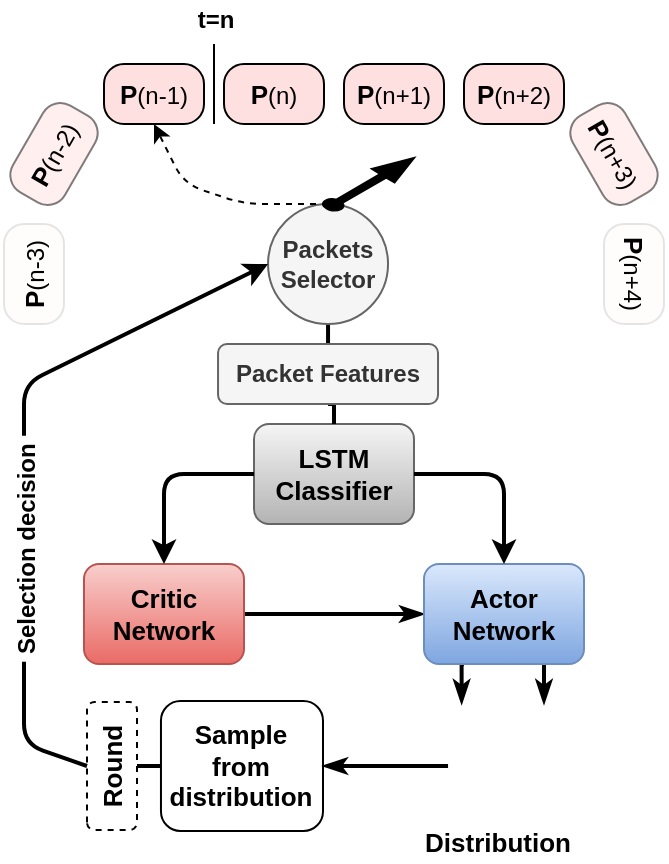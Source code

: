 <mxfile version="12.5.5" type="device"><diagram id="PpCQgsUnJBw1UmQMeTyv" name="Page-1"><mxGraphModel dx="1182" dy="760" grid="1" gridSize="10" guides="1" tooltips="1" connect="1" arrows="1" fold="1" page="1" pageScale="1" pageWidth="850" pageHeight="1100" math="0" shadow="0"><root><mxCell id="0"/><mxCell id="1" parent="0"/><mxCell id="c4FkmR5IKA4SetrGUy---57" style="edgeStyle=orthogonalEdgeStyle;rounded=0;orthogonalLoop=1;jettySize=auto;html=1;exitX=1;exitY=0.5;exitDx=0;exitDy=0;entryX=0;entryY=0.5;entryDx=0;entryDy=0;startArrow=none;startFill=0;endArrow=classicThin;endFill=1;strokeWidth=2;" edge="1" parent="1" source="c4FkmR5IKA4SetrGUy---8" target="c4FkmR5IKA4SetrGUy---9"><mxGeometry relative="1" as="geometry"/></mxCell><mxCell id="c4FkmR5IKA4SetrGUy---8" value="&lt;div style=&quot;font-size: 13px&quot;&gt;&lt;b&gt;&lt;font style=&quot;font-size: 13px&quot;&gt;Critic&lt;/font&gt;&lt;/b&gt;&lt;/div&gt;&lt;div style=&quot;font-size: 13px&quot;&gt;&lt;b&gt;&lt;font style=&quot;font-size: 13px&quot;&gt;Network&lt;br&gt;&lt;/font&gt;&lt;/b&gt;&lt;/div&gt;" style="rounded=1;whiteSpace=wrap;html=1;gradientColor=#ea6b66;fillColor=#f8cecc;strokeColor=#b85450;" vertex="1" parent="1"><mxGeometry x="210" y="770" width="80" height="50" as="geometry"/></mxCell><mxCell id="c4FkmR5IKA4SetrGUy---43" style="edgeStyle=orthogonalEdgeStyle;rounded=0;orthogonalLoop=1;jettySize=auto;html=1;exitX=0.25;exitY=1;exitDx=0;exitDy=0;entryX=0.5;entryY=0;entryDx=0;entryDy=0;endArrow=classicThin;endFill=1;strokeWidth=2;" edge="1" parent="1" source="c4FkmR5IKA4SetrGUy---9"><mxGeometry relative="1" as="geometry"><mxPoint x="398.833" y="840" as="targetPoint"/></mxGeometry></mxCell><mxCell id="c4FkmR5IKA4SetrGUy---44" style="edgeStyle=orthogonalEdgeStyle;rounded=0;orthogonalLoop=1;jettySize=auto;html=1;exitX=0.75;exitY=1;exitDx=0;exitDy=0;endArrow=classicThin;endFill=1;strokeWidth=2;" edge="1" parent="1" source="c4FkmR5IKA4SetrGUy---9"><mxGeometry relative="1" as="geometry"><mxPoint x="440" y="840" as="targetPoint"/></mxGeometry></mxCell><mxCell id="c4FkmR5IKA4SetrGUy---9" value="&lt;div&gt;&lt;b&gt;&lt;font style=&quot;font-size: 13px&quot;&gt;Actor&lt;/font&gt;&lt;/b&gt;&lt;/div&gt;&lt;div&gt;&lt;b&gt;&lt;font style=&quot;font-size: 13px&quot;&gt;Network&lt;/font&gt;&lt;/b&gt;&lt;/div&gt;" style="rounded=1;whiteSpace=wrap;html=1;gradientColor=#7ea6e0;fillColor=#dae8fc;strokeColor=#6c8ebf;" vertex="1" parent="1"><mxGeometry x="380" y="770" width="80" height="50" as="geometry"/></mxCell><mxCell id="c4FkmR5IKA4SetrGUy---10" value="&lt;div style=&quot;font-size: 13px&quot;&gt;&lt;b&gt;&lt;font style=&quot;font-size: 13px&quot;&gt;LSTM&lt;/font&gt;&lt;/b&gt;&lt;/div&gt;&lt;div style=&quot;font-size: 13px&quot;&gt;&lt;b&gt;&lt;font style=&quot;font-size: 13px&quot;&gt;Classifier&lt;/font&gt;&lt;/b&gt;&lt;/div&gt;" style="rounded=1;whiteSpace=wrap;html=1;gradientColor=#b3b3b3;fillColor=#f5f5f5;strokeColor=#666666;" vertex="1" parent="1"><mxGeometry x="295" y="700" width="80" height="50" as="geometry"/></mxCell><mxCell id="c4FkmR5IKA4SetrGUy---15" value="&lt;b&gt;&lt;font style=&quot;font-size: 13px&quot;&gt;P&lt;/font&gt;&lt;/b&gt;(n-1)" style="html=1;outlineConnect=0;whiteSpace=wrap;fillColor=#FFE0E0;shape=mxgraph.archimate3.application;archiType=rounded;" vertex="1" parent="1"><mxGeometry x="220" y="520" width="50" height="30" as="geometry"/></mxCell><mxCell id="c4FkmR5IKA4SetrGUy---16" value="&lt;b&gt;&lt;font style=&quot;font-size: 13px&quot;&gt;P&lt;/font&gt;&lt;/b&gt;(n+1)" style="html=1;outlineConnect=0;whiteSpace=wrap;fillColor=#FFE0E0;shape=mxgraph.archimate3.application;archiType=rounded;" vertex="1" parent="1"><mxGeometry x="340" y="520" width="50" height="30" as="geometry"/></mxCell><mxCell id="c4FkmR5IKA4SetrGUy---19" value="&lt;b&gt;&lt;font style=&quot;font-size: 13px&quot;&gt;P&lt;/font&gt;&lt;/b&gt;(n+2)" style="html=1;outlineConnect=0;whiteSpace=wrap;fillColor=#FFE0E0;shape=mxgraph.archimate3.application;archiType=rounded;" vertex="1" parent="1"><mxGeometry x="400" y="520" width="50" height="30" as="geometry"/></mxCell><mxCell id="c4FkmR5IKA4SetrGUy---20" value="&lt;b&gt;&lt;font style=&quot;font-size: 13px&quot;&gt;P&lt;/font&gt;&lt;/b&gt;(n)" style="html=1;outlineConnect=0;whiteSpace=wrap;fillColor=#FFE0E0;shape=mxgraph.archimate3.application;archiType=rounded;" vertex="1" parent="1"><mxGeometry x="280" y="520" width="50" height="30" as="geometry"/></mxCell><mxCell id="c4FkmR5IKA4SetrGUy---22" value="&lt;b&gt;&lt;font style=&quot;font-size: 13px&quot;&gt;P&lt;/font&gt;&lt;/b&gt;(n-2)" style="html=1;outlineConnect=0;whiteSpace=wrap;fillColor=#FFE0E0;shape=mxgraph.archimate3.application;archiType=rounded;opacity=50;rotation=-60;" vertex="1" parent="1"><mxGeometry x="170" y="550" width="50" height="30" as="geometry"/></mxCell><mxCell id="c4FkmR5IKA4SetrGUy---23" value="&lt;b&gt;&lt;font style=&quot;font-size: 13px&quot;&gt;P&lt;/font&gt;&lt;/b&gt;(n-3)" style="html=1;outlineConnect=0;whiteSpace=wrap;fillColor=#FFE0E0;shape=mxgraph.archimate3.application;archiType=rounded;opacity=10;rotation=-90;" vertex="1" parent="1"><mxGeometry x="160" y="610" width="50" height="30" as="geometry"/></mxCell><mxCell id="c4FkmR5IKA4SetrGUy---24" value="&lt;b&gt;&lt;font style=&quot;font-size: 13px&quot;&gt;P&lt;/font&gt;&lt;/b&gt;(n+3)" style="html=1;outlineConnect=0;whiteSpace=wrap;fillColor=#FFE0E0;shape=mxgraph.archimate3.application;archiType=rounded;opacity=50;rotation=60;" vertex="1" parent="1"><mxGeometry x="450" y="550" width="50" height="30" as="geometry"/></mxCell><mxCell id="c4FkmR5IKA4SetrGUy---25" value="&lt;b&gt;&lt;font style=&quot;font-size: 13px&quot;&gt;P&lt;/font&gt;&lt;/b&gt;(n+4)" style="html=1;outlineConnect=0;whiteSpace=wrap;fillColor=#FFE0E0;shape=mxgraph.archimate3.application;archiType=rounded;opacity=10;rotation=90;" vertex="1" parent="1"><mxGeometry x="460" y="610" width="50" height="30" as="geometry"/></mxCell><mxCell id="c4FkmR5IKA4SetrGUy---58" style="edgeStyle=orthogonalEdgeStyle;rounded=0;orthogonalLoop=1;jettySize=auto;html=1;exitX=0.5;exitY=1;exitDx=0;exitDy=0;entryX=0.5;entryY=0;entryDx=0;entryDy=0;startArrow=none;startFill=0;endArrow=none;endFill=0;strokeWidth=2;" edge="1" parent="1" source="c4FkmR5IKA4SetrGUy---29" target="c4FkmR5IKA4SetrGUy---35"><mxGeometry relative="1" as="geometry"/></mxCell><mxCell id="c4FkmR5IKA4SetrGUy---29" value="&lt;div&gt;&lt;b&gt;Packets&lt;br&gt;&lt;/b&gt;&lt;/div&gt;&lt;div&gt;&lt;b&gt;Selector&lt;/b&gt;&lt;/div&gt;" style="ellipse;whiteSpace=wrap;html=1;aspect=fixed;fillColor=#f5f5f5;strokeColor=#666666;fontColor=#333333;" vertex="1" parent="1"><mxGeometry x="302.02" y="590" width="60" height="60" as="geometry"/></mxCell><mxCell id="c4FkmR5IKA4SetrGUy---37" style="edgeStyle=orthogonalEdgeStyle;rounded=0;orthogonalLoop=1;jettySize=auto;html=1;exitX=0.5;exitY=1;exitDx=0;exitDy=0;entryX=0.5;entryY=0;entryDx=0;entryDy=0;endArrow=none;endFill=0;strokeWidth=2;" edge="1" parent="1" source="c4FkmR5IKA4SetrGUy---35" target="c4FkmR5IKA4SetrGUy---10"><mxGeometry relative="1" as="geometry"/></mxCell><mxCell id="c4FkmR5IKA4SetrGUy---35" value="&lt;b&gt;Packet Features&lt;/b&gt;" style="rounded=1;whiteSpace=wrap;html=1;fillColor=#f5f5f5;strokeColor=#666666;fontColor=#333333;" vertex="1" parent="1"><mxGeometry x="277.02" y="660" width="110" height="30" as="geometry"/></mxCell><mxCell id="c4FkmR5IKA4SetrGUy---88" style="edgeStyle=orthogonalEdgeStyle;rounded=0;orthogonalLoop=1;jettySize=auto;html=1;exitX=0.5;exitY=1;exitDx=0;exitDy=0;entryX=0;entryY=0.5;entryDx=0;entryDy=0;startArrow=none;startFill=0;endArrow=none;endFill=0;strokeWidth=2;" edge="1" parent="1" source="c4FkmR5IKA4SetrGUy---51" target="c4FkmR5IKA4SetrGUy---77"><mxGeometry relative="1" as="geometry"/></mxCell><mxCell id="c4FkmR5IKA4SetrGUy---51" value="&lt;font style=&quot;font-size: 13px&quot;&gt;&lt;b&gt;Round&lt;/b&gt;&lt;/font&gt;" style="rounded=1;whiteSpace=wrap;html=1;rotation=-90;dashed=1;" vertex="1" parent="1"><mxGeometry x="192" y="858.5" width="64" height="25" as="geometry"/></mxCell><mxCell id="c4FkmR5IKA4SetrGUy---62" value="" style="verticalLabelPosition=bottom;html=1;verticalAlign=top;strokeWidth=1;align=center;outlineConnect=0;dashed=0;outlineConnect=0;shape=mxgraph.aws3d.arrowNE;fillColor=#000000;aspect=fixed;" vertex="1" parent="1"><mxGeometry x="329.5" y="567" width="45.5" height="26" as="geometry"/></mxCell><mxCell id="c4FkmR5IKA4SetrGUy---65" value="" style="endArrow=none;html=1;" edge="1" parent="1"><mxGeometry width="50" height="50" relative="1" as="geometry"><mxPoint x="275" y="550" as="sourcePoint"/><mxPoint x="275" y="510" as="targetPoint"/></mxGeometry></mxCell><mxCell id="c4FkmR5IKA4SetrGUy---67" value="" style="endArrow=classic;html=1;entryX=0;entryY=0.5;entryDx=0;entryDy=0;strokeWidth=2;exitX=0.5;exitY=0;exitDx=0;exitDy=0;" edge="1" parent="1" source="c4FkmR5IKA4SetrGUy---51" target="c4FkmR5IKA4SetrGUy---29"><mxGeometry width="50" height="50" relative="1" as="geometry"><mxPoint x="190" y="908" as="sourcePoint"/><mxPoint x="200" y="890" as="targetPoint"/><Array as="points"><mxPoint x="180" y="860"/><mxPoint x="180" y="680"/></Array></mxGeometry></mxCell><mxCell id="c4FkmR5IKA4SetrGUy---72" value="&lt;b&gt;&amp;nbsp;Selection decision&amp;nbsp; &lt;br&gt;&lt;/b&gt;" style="text;html=1;align=center;verticalAlign=middle;resizable=0;points=[];labelBackgroundColor=#ffffff;rotation=-90;" vertex="1" connectable="0" parent="c4FkmR5IKA4SetrGUy---67"><mxGeometry x="0.032" y="-1" relative="1" as="geometry"><mxPoint y="50" as="offset"/></mxGeometry></mxCell><mxCell id="c4FkmR5IKA4SetrGUy---69" value="&lt;b&gt;t=n&lt;/b&gt;" style="text;html=1;strokeColor=none;fillColor=none;align=center;verticalAlign=middle;whiteSpace=wrap;rounded=0;opacity=60;" vertex="1" parent="1"><mxGeometry x="256" y="488" width="40" height="20" as="geometry"/></mxCell><mxCell id="c4FkmR5IKA4SetrGUy---73" value="" style="endArrow=classic;html=1;exitX=0;exitY=0.5;exitDx=0;exitDy=0;entryX=0.5;entryY=0;entryDx=0;entryDy=0;strokeWidth=2;" edge="1" parent="1" source="c4FkmR5IKA4SetrGUy---10" target="c4FkmR5IKA4SetrGUy---8"><mxGeometry width="50" height="50" relative="1" as="geometry"><mxPoint x="120" y="1030" as="sourcePoint"/><mxPoint x="170" y="980" as="targetPoint"/><Array as="points"><mxPoint x="250" y="725"/></Array></mxGeometry></mxCell><mxCell id="c4FkmR5IKA4SetrGUy---74" value="" style="endArrow=classic;html=1;exitX=1;exitY=0.5;exitDx=0;exitDy=0;entryX=0.5;entryY=0;entryDx=0;entryDy=0;strokeWidth=2;" edge="1" parent="1" source="c4FkmR5IKA4SetrGUy---10" target="c4FkmR5IKA4SetrGUy---9"><mxGeometry width="50" height="50" relative="1" as="geometry"><mxPoint x="460" y="750" as="sourcePoint"/><mxPoint x="510" y="700" as="targetPoint"/><Array as="points"><mxPoint x="420" y="725"/></Array></mxGeometry></mxCell><mxCell id="c4FkmR5IKA4SetrGUy---75" value="" style="endArrow=classic;html=1;entryX=0.5;entryY=1;entryDx=0;entryDy=0;entryPerimeter=0;exitX=0.055;exitY=0.885;exitDx=0;exitDy=0;exitPerimeter=0;dashed=1;" edge="1" parent="1" source="c4FkmR5IKA4SetrGUy---62" target="c4FkmR5IKA4SetrGUy---15"><mxGeometry width="50" height="50" relative="1" as="geometry"><mxPoint x="170" y="1030" as="sourcePoint"/><mxPoint x="220" y="980" as="targetPoint"/><Array as="points"><mxPoint x="290" y="590"/><mxPoint x="260" y="580"/></Array></mxGeometry></mxCell><mxCell id="c4FkmR5IKA4SetrGUy---77" value="&lt;div&gt;&lt;font size=&quot;1&quot;&gt;&lt;b style=&quot;font-size: 13px&quot;&gt;Sample&lt;/b&gt;&lt;/font&gt;&lt;/div&gt;&lt;div&gt;&lt;font size=&quot;1&quot;&gt;&lt;b style=&quot;font-size: 13px&quot;&gt; from distribution&lt;/b&gt;&lt;/font&gt;&lt;/div&gt;" style="rounded=1;whiteSpace=wrap;html=1;" vertex="1" parent="1"><mxGeometry x="248.48" y="838.5" width="81.02" height="65" as="geometry"/></mxCell><mxCell id="c4FkmR5IKA4SetrGUy---86" style="edgeStyle=orthogonalEdgeStyle;rounded=0;orthogonalLoop=1;jettySize=auto;html=1;exitX=0;exitY=0.5;exitDx=0;exitDy=0;entryX=1;entryY=0.5;entryDx=0;entryDy=0;startArrow=none;startFill=0;endArrow=classicThin;endFill=1;strokeWidth=2;" edge="1" parent="1" source="c4FkmR5IKA4SetrGUy---81" target="c4FkmR5IKA4SetrGUy---77"><mxGeometry relative="1" as="geometry"/></mxCell><mxCell id="c4FkmR5IKA4SetrGUy---81" value="" style="shape=image;html=1;verticalAlign=top;verticalLabelPosition=bottom;labelBackgroundColor=#ffffff;imageAspect=0;aspect=fixed;image=https://cdn0.iconfinder.com/data/icons/fatcow/32/layer_histogram.png;fillColor=#DDEBFF;gradientColor=#8BB7F7;opacity=60;" vertex="1" parent="1"><mxGeometry x="392.02" y="842" width="58" height="58" as="geometry"/></mxCell><mxCell id="c4FkmR5IKA4SetrGUy---82" value="&lt;b&gt;&lt;font style=&quot;font-size: 13px&quot;&gt;Distribution&lt;/font&gt;&lt;/b&gt;" style="text;html=1;strokeColor=none;fillColor=none;align=center;verticalAlign=middle;whiteSpace=wrap;rounded=0;opacity=60;" vertex="1" parent="1"><mxGeometry x="397" y="899" width="40" height="20" as="geometry"/></mxCell></root></mxGraphModel></diagram></mxfile>